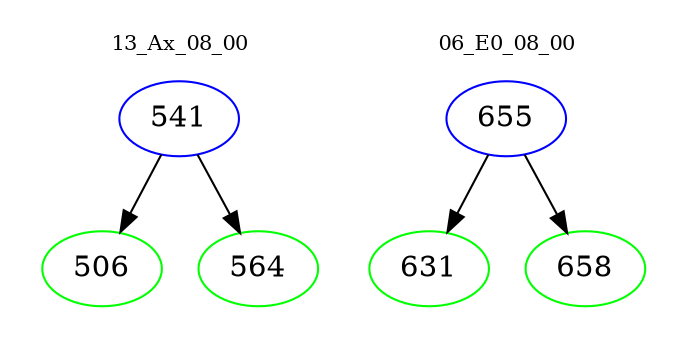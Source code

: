 digraph{
subgraph cluster_0 {
color = white
label = "13_Ax_08_00";
fontsize=10;
T0_541 [label="541", color="blue"]
T0_541 -> T0_506 [color="black"]
T0_506 [label="506", color="green"]
T0_541 -> T0_564 [color="black"]
T0_564 [label="564", color="green"]
}
subgraph cluster_1 {
color = white
label = "06_E0_08_00";
fontsize=10;
T1_655 [label="655", color="blue"]
T1_655 -> T1_631 [color="black"]
T1_631 [label="631", color="green"]
T1_655 -> T1_658 [color="black"]
T1_658 [label="658", color="green"]
}
}
